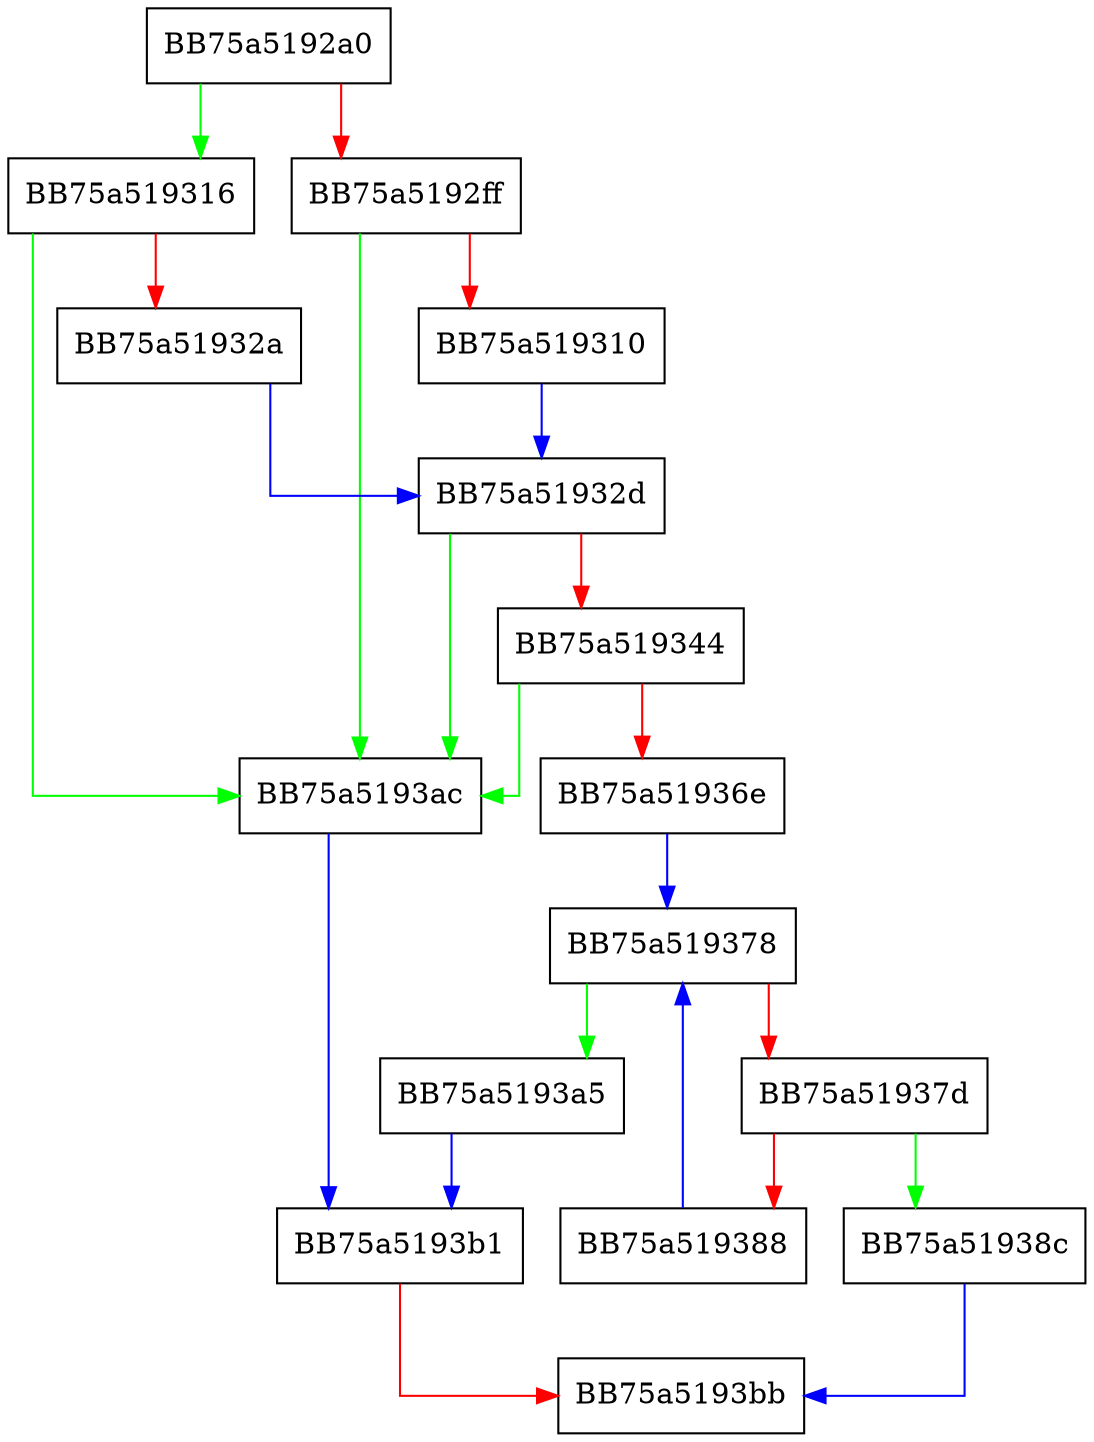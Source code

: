 digraph NetEmuAPI_DecodeEncodeHash {
  node [shape="box"];
  graph [splines=ortho];
  BB75a5192a0 -> BB75a519316 [color="green"];
  BB75a5192a0 -> BB75a5192ff [color="red"];
  BB75a5192ff -> BB75a5193ac [color="green"];
  BB75a5192ff -> BB75a519310 [color="red"];
  BB75a519310 -> BB75a51932d [color="blue"];
  BB75a519316 -> BB75a5193ac [color="green"];
  BB75a519316 -> BB75a51932a [color="red"];
  BB75a51932a -> BB75a51932d [color="blue"];
  BB75a51932d -> BB75a5193ac [color="green"];
  BB75a51932d -> BB75a519344 [color="red"];
  BB75a519344 -> BB75a5193ac [color="green"];
  BB75a519344 -> BB75a51936e [color="red"];
  BB75a51936e -> BB75a519378 [color="blue"];
  BB75a519378 -> BB75a5193a5 [color="green"];
  BB75a519378 -> BB75a51937d [color="red"];
  BB75a51937d -> BB75a51938c [color="green"];
  BB75a51937d -> BB75a519388 [color="red"];
  BB75a519388 -> BB75a519378 [color="blue"];
  BB75a51938c -> BB75a5193bb [color="blue"];
  BB75a5193a5 -> BB75a5193b1 [color="blue"];
  BB75a5193ac -> BB75a5193b1 [color="blue"];
  BB75a5193b1 -> BB75a5193bb [color="red"];
}